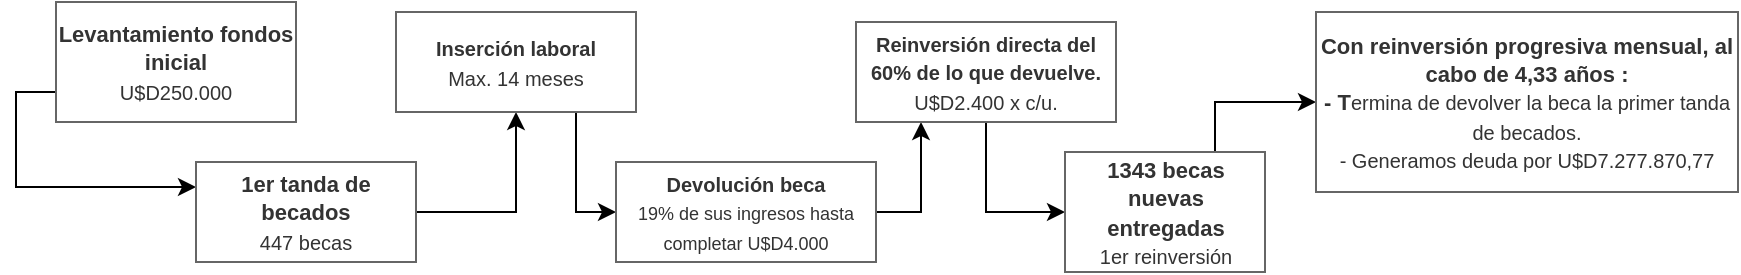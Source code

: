 <mxfile>
    <diagram id="OWCUJ7vsYSfUJOdusRU3" name="Page-1">
        <mxGraphModel dx="818" dy="518" grid="1" gridSize="10" guides="1" tooltips="1" connect="1" arrows="1" fold="1" page="1" pageScale="1" pageWidth="827" pageHeight="1169" background="#ffffff" math="0" shadow="0">
            <root>
                <mxCell id="0"/>
                <mxCell id="1" parent="0"/>
                <mxCell id="26" style="edgeStyle=orthogonalEdgeStyle;rounded=0;orthogonalLoop=1;jettySize=auto;html=1;exitX=0;exitY=0.75;exitDx=0;exitDy=0;entryX=0;entryY=0.25;entryDx=0;entryDy=0;strokeColor=#000000;" edge="1" parent="1" source="3" target="4">
                    <mxGeometry relative="1" as="geometry"/>
                </mxCell>
                <mxCell id="3" value="&lt;font&gt;&lt;b style=&quot;font-size: 11px&quot;&gt;Levantamiento fondos inicial&lt;br&gt;&lt;/b&gt;&lt;font style=&quot;font-size: 10px&quot;&gt;U$D250.000&lt;/font&gt;&lt;br&gt;&lt;/font&gt;" style="rounded=0;whiteSpace=wrap;html=1;strokeColor=#666666;fontColor=#333333;fillColor=#FFFFFF;" vertex="1" parent="1">
                    <mxGeometry x="30" y="30" width="120" height="60" as="geometry"/>
                </mxCell>
                <mxCell id="28" style="edgeStyle=orthogonalEdgeStyle;rounded=0;orthogonalLoop=1;jettySize=auto;html=1;exitX=1;exitY=0.5;exitDx=0;exitDy=0;strokeColor=#000000;" edge="1" parent="1" source="4" target="6">
                    <mxGeometry relative="1" as="geometry"/>
                </mxCell>
                <mxCell id="4" value="&lt;font&gt;&lt;b style=&quot;font-size: 11px&quot;&gt;1er tanda de becados&lt;br&gt;&lt;/b&gt;&lt;font style=&quot;font-size: 10px&quot;&gt;447 becas&lt;/font&gt;&lt;br&gt;&lt;/font&gt;" style="rounded=0;whiteSpace=wrap;html=1;strokeColor=#666666;fontColor=#333333;fillColor=#FFFFFF;" vertex="1" parent="1">
                    <mxGeometry x="100" y="110" width="110" height="50" as="geometry"/>
                </mxCell>
                <mxCell id="29" style="edgeStyle=orthogonalEdgeStyle;rounded=0;orthogonalLoop=1;jettySize=auto;html=1;exitX=0.75;exitY=1;exitDx=0;exitDy=0;entryX=0;entryY=0.5;entryDx=0;entryDy=0;strokeColor=#000000;" edge="1" parent="1" source="6" target="8">
                    <mxGeometry relative="1" as="geometry"/>
                </mxCell>
                <mxCell id="6" value="&lt;font style=&quot;font-size: 10px&quot;&gt;&lt;b&gt;Inserción laboral&lt;br&gt;&lt;/b&gt;Max. 14 meses&lt;br&gt;&lt;/font&gt;" style="rounded=0;whiteSpace=wrap;html=1;strokeColor=#666666;fontColor=#333333;fillColor=#FFFFFF;" vertex="1" parent="1">
                    <mxGeometry x="200" y="35" width="120" height="50" as="geometry"/>
                </mxCell>
                <mxCell id="30" style="edgeStyle=orthogonalEdgeStyle;rounded=0;orthogonalLoop=1;jettySize=auto;html=1;exitX=1;exitY=0.5;exitDx=0;exitDy=0;entryX=0.25;entryY=1;entryDx=0;entryDy=0;strokeColor=#000000;" edge="1" parent="1" source="8" target="10">
                    <mxGeometry relative="1" as="geometry"/>
                </mxCell>
                <mxCell id="8" value="&lt;font&gt;&lt;b style=&quot;font-size: 10px&quot;&gt;Devolución beca&lt;/b&gt;&lt;span style=&quot;font-size: 10px&quot;&gt;&lt;br&gt;&lt;/span&gt;&lt;font style=&quot;font-size: 9px&quot;&gt;19% de sus ingresos hasta completar U$D4.000&lt;/font&gt;&lt;br&gt;&lt;/font&gt;" style="rounded=0;whiteSpace=wrap;html=1;strokeColor=#666666;fontColor=#333333;fillColor=#FFFFFF;" vertex="1" parent="1">
                    <mxGeometry x="310" y="110" width="130" height="50" as="geometry"/>
                </mxCell>
                <mxCell id="31" style="edgeStyle=orthogonalEdgeStyle;rounded=0;orthogonalLoop=1;jettySize=auto;html=1;exitX=0.5;exitY=1;exitDx=0;exitDy=0;entryX=0;entryY=0.5;entryDx=0;entryDy=0;strokeColor=#000000;" edge="1" parent="1" source="10" target="12">
                    <mxGeometry relative="1" as="geometry"/>
                </mxCell>
                <mxCell id="10" value="&lt;font style=&quot;font-size: 10px&quot;&gt;&lt;b&gt;Reinversión directa del 60% de lo que devuelve.&lt;br&gt;&lt;/b&gt;U$D2.400 x c/u.&lt;br&gt;&lt;/font&gt;" style="rounded=0;whiteSpace=wrap;html=1;strokeColor=#666666;fontColor=#333333;fillColor=#FFFFFF;" vertex="1" parent="1">
                    <mxGeometry x="430" y="40" width="130" height="50" as="geometry"/>
                </mxCell>
                <mxCell id="34" style="edgeStyle=orthogonalEdgeStyle;rounded=0;orthogonalLoop=1;jettySize=auto;html=1;exitX=0.75;exitY=0;exitDx=0;exitDy=0;entryX=0;entryY=0.5;entryDx=0;entryDy=0;strokeColor=#000000;" edge="1" parent="1" source="12" target="14">
                    <mxGeometry relative="1" as="geometry"/>
                </mxCell>
                <mxCell id="12" value="&lt;font&gt;&lt;b style=&quot;font-size: 11px&quot;&gt;1343 becas nuevas entregadas&lt;br&gt;&lt;/b&gt;&lt;font style=&quot;font-size: 10px&quot;&gt;1er reinversión&lt;/font&gt;&lt;br&gt;&lt;/font&gt;" style="rounded=0;whiteSpace=wrap;html=1;strokeColor=#666666;fontColor=#333333;fillColor=#FFFFFF;" vertex="1" parent="1">
                    <mxGeometry x="534.5" y="105" width="100" height="60" as="geometry"/>
                </mxCell>
                <mxCell id="14" value="&lt;font style=&quot;font-size: 10px&quot;&gt;&lt;span style=&quot;font-weight: bold ; font-size: 11px&quot;&gt;Con reinversión progresiva mensual, al cabo de 4,33 años :&lt;/span&gt;&lt;br&gt;&lt;span style=&quot;font-weight: bold ; font-size: 11px&quot;&gt;- T&lt;/span&gt;&lt;font style=&quot;font-size: 10px&quot;&gt;ermina de devolver la beca la primer tanda de becados.&lt;br&gt;&lt;/font&gt;- Generamos deuda por U$D7.277.870,77&lt;br&gt;&lt;/font&gt;" style="rounded=0;whiteSpace=wrap;html=1;strokeColor=#666666;fontColor=#333333;fillColor=#FFFFFF;" vertex="1" parent="1">
                    <mxGeometry x="660" y="35" width="211" height="90" as="geometry"/>
                </mxCell>
            </root>
        </mxGraphModel>
    </diagram>
</mxfile>